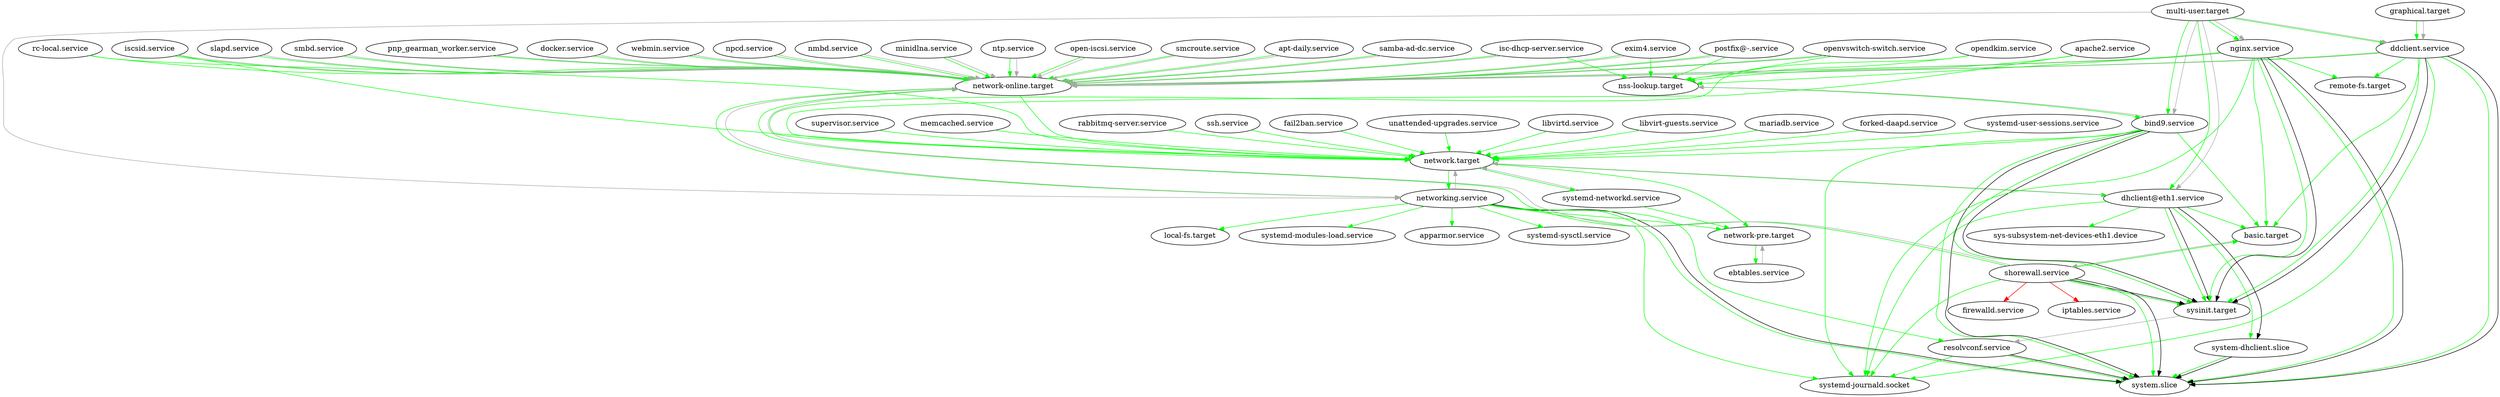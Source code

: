 digraph systemd {
	"postfix@-.service"->"network-online.target" [color="green"];
	"postfix@-.service"->"nss-lookup.target" [color="green"];
	"postfix@-.service"->"network-online.target" [color="grey66"];
	"slapd.service"->"network-online.target" [color="green"];
	"slapd.service"->"network-online.target" [color="grey66"];
	"ssh.service"->"network.target" [color="green"];
	"fail2ban.service"->"network.target" [color="green"];
	"dhclient@eth1.service"->"systemd-journald.socket" [color="green"];
	"dhclient@eth1.service"->"sys-subsystem-net-devices-eth1.device" [color="green"];
	"dhclient@eth1.service"->"basic.target" [color="green"];
	"dhclient@eth1.service"->"system-dhclient.slice" [color="green"];
	"dhclient@eth1.service"->"sysinit.target" [color="green"];
	"dhclient@eth1.service"->"system-dhclient.slice" [color="black"];
	"dhclient@eth1.service"->"sysinit.target" [color="black"];
	"dhclient@eth1.service"->"network.target" [color="grey66"];
	"ddclient.service"->"system.slice" [color="green"];
	"ddclient.service"->"sysinit.target" [color="green"];
	"ddclient.service"->"basic.target" [color="green"];
	"ddclient.service"->"network-online.target" [color="green"];
	"ddclient.service"->"remote-fs.target" [color="green"];
	"ddclient.service"->"systemd-journald.socket" [color="green"];
	"ddclient.service"->"sysinit.target" [color="black"];
	"ddclient.service"->"system.slice" [color="black"];
	"ddclient.service"->"network-online.target" [color="grey66"];
	"networking.service"->"network-pre.target" [color="green"];
	"networking.service"->"systemd-modules-load.service" [color="green"];
	"networking.service"->"apparmor.service" [color="green"];
	"networking.service"->"systemd-sysctl.service" [color="green"];
	"networking.service"->"system.slice" [color="green"];
	"networking.service"->"systemd-journald.socket" [color="green"];
	"networking.service"->"local-fs.target" [color="green"];
	"networking.service"->"resolvconf.service" [color="green"];
	"networking.service"->"system.slice" [color="black"];
	"networking.service"->"network.target" [color="grey66"];
	"smbd.service"->"network-online.target" [color="green"];
	"smbd.service"->"network-online.target" [color="grey66"];
	"rc-local.service"->"network-online.target" [color="green"];
	"rc-local.service"->"network.target" [color="green"];
	"pnp_gearman_worker.service"->"network-online.target" [color="green"];
	"pnp_gearman_worker.service"->"network-online.target" [color="grey66"];
	"unattended-upgrades.service"->"network.target" [color="green"];
	"libvirtd.service"->"network.target" [color="green"];
	"bind9.service"->"systemd-journald.socket" [color="green"];
	"bind9.service"->"network.target" [color="green"];
	"bind9.service"->"system.slice" [color="green"];
	"bind9.service"->"basic.target" [color="green"];
	"bind9.service"->"sysinit.target" [color="green"];
	"bind9.service"->"sysinit.target" [color="black"];
	"bind9.service"->"system.slice" [color="black"];
	"bind9.service"->"nss-lookup.target" [color="grey66"];
	"docker.service"->"network-online.target" [color="green"];
	"docker.service"->"network-online.target" [color="grey66"];
	"resolvconf.service"->"systemd-journald.socket" [color="green"];
	"resolvconf.service"->"system.slice" [color="green"];
	"resolvconf.service"->"system.slice" [color="black"];
	"libvirt-guests.service"->"network.target" [color="green"];
	"mariadb.service"->"network.target" [color="green"];
	"network-pre.target"->"ebtables.service" [color="green"];
	"webmin.service"->"network-online.target" [color="green"];
	"webmin.service"->"network-online.target" [color="grey66"];
	"npcd.service"->"network-online.target" [color="green"];
	"npcd.service"->"network-online.target" [color="grey66"];
	"nmbd.service"->"network-online.target" [color="green"];
	"nmbd.service"->"network-online.target" [color="grey66"];
	"minidlna.service"->"network-online.target" [color="green"];
	"minidlna.service"->"network-online.target" [color="grey66"];
	"ntp.service"->"network-online.target" [color="green"];
	"ntp.service"->"network-online.target" [color="grey66"];
	"graphical.target"->"ddclient.service" [color="green"];
	"graphical.target"->"ddclient.service" [color="grey66"];
	"opendkim.service"->"network.target" [color="green"];
	"opendkim.service"->"nss-lookup.target" [color="green"];
	"nss-lookup.target"->"bind9.service" [color="green"];
	"sysinit.target"->"resolvconf.service" [color="grey66"];
	"forked-daapd.service"->"network.target" [color="green"];
	"open-iscsi.service"->"network-online.target" [color="green"];
	"open-iscsi.service"->"network-online.target" [color="grey66"];
	"systemd-user-sessions.service"->"network.target" [color="green"];
	"system-dhclient.slice"->"system.slice" [color="green"];
	"system-dhclient.slice"->"system.slice" [color="black"];
	"network.target"->"networking.service" [color="green"];
	"network.target"->"systemd-networkd.service" [color="green"];
	"network.target"->"network-pre.target" [color="green"];
	"network.target"->"dhclient@eth1.service" [color="green"];
	"apache2.service"->"nss-lookup.target" [color="green"];
	"apache2.service"->"network.target" [color="green"];
	"smcroute.service"->"network-online.target" [color="green"];
	"smcroute.service"->"network-online.target" [color="grey66"];
	"openvswitch-switch.service"->"nss-lookup.target" [color="green"];
	"openvswitch-switch.service"->"network-online.target" [color="green"];
	"openvswitch-switch.service"->"network-online.target" [color="grey66"];
	"shorewall.service"->"system.slice" [color="green"];
	"shorewall.service"->"basic.target" [color="green"];
	"shorewall.service"->"systemd-journald.socket" [color="green"];
	"shorewall.service"->"sysinit.target" [color="green"];
	"shorewall.service"->"network-online.target" [color="green"];
	"shorewall.service"->"sysinit.target" [color="black"];
	"shorewall.service"->"system.slice" [color="black"];
	"shorewall.service"->"network-online.target" [color="grey66"];
	"shorewall.service"->"iptables.service" [color="red"];
	"shorewall.service"->"firewalld.service" [color="red"];
	"network-online.target"->"networking.service" [color="green"];
	"network-online.target"->"network.target" [color="green"];
	"network-online.target"->"networking.service" [color="grey66"];
	"systemd-networkd.service"->"network-pre.target" [color="green"];
	"systemd-networkd.service"->"network.target" [color="grey66"];
	"supervisor.service"->"network.target" [color="green"];
	"multi-user.target"->"nginx.service" [color="green"];
	"multi-user.target"->"bind9.service" [color="green"];
	"multi-user.target"->"dhclient@eth1.service" [color="green"];
	"multi-user.target"->"ddclient.service" [color="green"];
	"multi-user.target"->"dhclient@eth1.service" [color="grey66"];
	"multi-user.target"->"networking.service" [color="grey66"];
	"multi-user.target"->"bind9.service" [color="grey66"];
	"multi-user.target"->"ddclient.service" [color="grey66"];
	"multi-user.target"->"nginx.service" [color="grey66"];
	"memcached.service"->"network.target" [color="green"];
	"nginx.service"->"systemd-journald.socket" [color="green"];
	"nginx.service"->"remote-fs.target" [color="green"];
	"nginx.service"->"nss-lookup.target" [color="green"];
	"nginx.service"->"system.slice" [color="green"];
	"nginx.service"->"basic.target" [color="green"];
	"nginx.service"->"network-online.target" [color="green"];
	"nginx.service"->"sysinit.target" [color="green"];
	"nginx.service"->"sysinit.target" [color="black"];
	"nginx.service"->"system.slice" [color="black"];
	"nginx.service"->"network-online.target" [color="grey66"];
	"isc-dhcp-server.service"->"network-online.target" [color="green"];
	"isc-dhcp-server.service"->"nss-lookup.target" [color="green"];
	"isc-dhcp-server.service"->"network-online.target" [color="grey66"];
	"rabbitmq-server.service"->"network.target" [color="green"];
	"iscsid.service"->"network.target" [color="green"];
	"iscsid.service"->"network-online.target" [color="green"];
	"iscsid.service"->"network-online.target" [color="grey66"];
	"exim4.service"->"network-online.target" [color="green"];
	"exim4.service"->"nss-lookup.target" [color="green"];
	"exim4.service"->"network-online.target" [color="grey66"];
	"basic.target"->"shorewall.service" [color="grey66"];
	"ebtables.service"->"network-pre.target" [color="grey66"];
	"apt-daily.service"->"network-online.target" [color="green"];
	"apt-daily.service"->"network-online.target" [color="grey66"];
	"samba-ad-dc.service"->"network-online.target" [color="green"];
	"samba-ad-dc.service"->"network-online.target" [color="grey66"];
}
